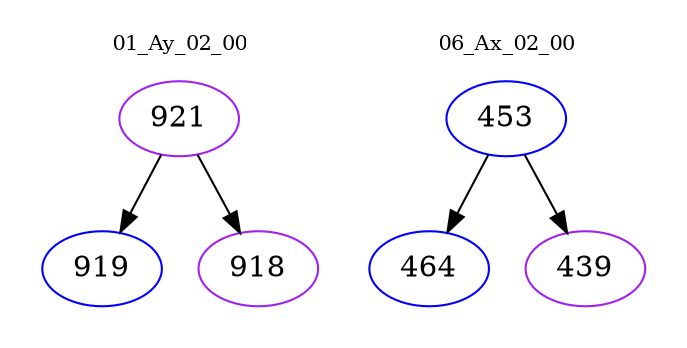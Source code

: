 digraph{
subgraph cluster_0 {
color = white
label = "01_Ay_02_00";
fontsize=10;
T0_921 [label="921", color="purple"]
T0_921 -> T0_919 [color="black"]
T0_919 [label="919", color="blue"]
T0_921 -> T0_918 [color="black"]
T0_918 [label="918", color="purple"]
}
subgraph cluster_1 {
color = white
label = "06_Ax_02_00";
fontsize=10;
T1_453 [label="453", color="blue"]
T1_453 -> T1_464 [color="black"]
T1_464 [label="464", color="blue"]
T1_453 -> T1_439 [color="black"]
T1_439 [label="439", color="purple"]
}
}
